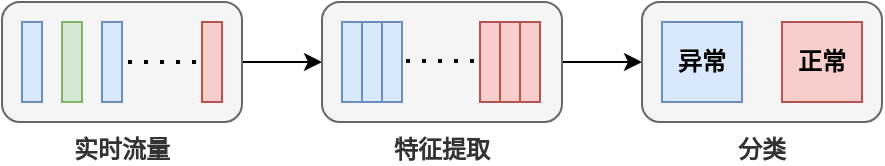<mxfile version="24.7.17">
  <diagram name="第 1 页" id="sRbYJeu1rpa0pzKRpUh5">
    <mxGraphModel dx="1213" dy="768" grid="1" gridSize="10" guides="1" tooltips="1" connect="1" arrows="1" fold="1" page="1" pageScale="1" pageWidth="827" pageHeight="1169" math="0" shadow="0">
      <root>
        <mxCell id="0" />
        <mxCell id="1" parent="0" />
        <mxCell id="yt6ttKddRfJb8Kh9T7G0-4" value="" style="edgeStyle=orthogonalEdgeStyle;rounded=0;orthogonalLoop=1;jettySize=auto;html=1;fontStyle=1" edge="1" parent="1" source="yt6ttKddRfJb8Kh9T7G0-1" target="yt6ttKddRfJb8Kh9T7G0-2">
          <mxGeometry relative="1" as="geometry" />
        </mxCell>
        <mxCell id="yt6ttKddRfJb8Kh9T7G0-1" value="实时流量" style="rounded=1;whiteSpace=wrap;html=1;verticalAlign=top;labelPosition=center;verticalLabelPosition=bottom;align=center;fillColor=#f5f5f5;fontColor=#333333;strokeColor=#666666;fontStyle=1" vertex="1" parent="1">
          <mxGeometry x="160" y="200" width="120" height="60" as="geometry" />
        </mxCell>
        <mxCell id="yt6ttKddRfJb8Kh9T7G0-5" value="" style="edgeStyle=orthogonalEdgeStyle;rounded=0;orthogonalLoop=1;jettySize=auto;html=1;fontStyle=1" edge="1" parent="1" source="yt6ttKddRfJb8Kh9T7G0-2" target="yt6ttKddRfJb8Kh9T7G0-3">
          <mxGeometry relative="1" as="geometry" />
        </mxCell>
        <mxCell id="yt6ttKddRfJb8Kh9T7G0-2" value="特征提取" style="rounded=1;whiteSpace=wrap;html=1;verticalAlign=top;labelPosition=center;verticalLabelPosition=bottom;align=center;fillColor=#f5f5f5;fontColor=#333333;strokeColor=#666666;fontStyle=1" vertex="1" parent="1">
          <mxGeometry x="320" y="200" width="120" height="60" as="geometry" />
        </mxCell>
        <mxCell id="yt6ttKddRfJb8Kh9T7G0-3" value="分类" style="rounded=1;whiteSpace=wrap;html=1;verticalAlign=top;labelPosition=center;verticalLabelPosition=bottom;align=center;fillColor=#f5f5f5;fontColor=#333333;strokeColor=#666666;fontStyle=1" vertex="1" parent="1">
          <mxGeometry x="480" y="200" width="120" height="60" as="geometry" />
        </mxCell>
        <mxCell id="yt6ttKddRfJb8Kh9T7G0-6" value="" style="rounded=0;whiteSpace=wrap;html=1;fillColor=#dae8fc;strokeColor=#6c8ebf;fontStyle=1" vertex="1" parent="1">
          <mxGeometry x="170" y="210" width="10" height="40" as="geometry" />
        </mxCell>
        <mxCell id="yt6ttKddRfJb8Kh9T7G0-7" value="" style="rounded=0;whiteSpace=wrap;html=1;fillColor=#d5e8d4;strokeColor=#82b366;fontStyle=1" vertex="1" parent="1">
          <mxGeometry x="190" y="210" width="10" height="40" as="geometry" />
        </mxCell>
        <mxCell id="yt6ttKddRfJb8Kh9T7G0-8" value="" style="rounded=0;whiteSpace=wrap;html=1;fillColor=#dae8fc;strokeColor=#6c8ebf;fontStyle=1" vertex="1" parent="1">
          <mxGeometry x="210" y="210" width="10" height="40" as="geometry" />
        </mxCell>
        <mxCell id="yt6ttKddRfJb8Kh9T7G0-10" value="" style="rounded=0;whiteSpace=wrap;html=1;fillColor=#f8cecc;strokeColor=#b85450;fontStyle=1" vertex="1" parent="1">
          <mxGeometry x="260" y="210" width="10" height="40" as="geometry" />
        </mxCell>
        <mxCell id="yt6ttKddRfJb8Kh9T7G0-14" value="" style="endArrow=none;dashed=1;html=1;dashPattern=1 3;strokeWidth=2;rounded=0;entryX=0;entryY=0.5;entryDx=0;entryDy=0;exitX=1;exitY=0.5;exitDx=0;exitDy=0;fontStyle=1" edge="1" parent="1">
          <mxGeometry width="50" height="50" relative="1" as="geometry">
            <mxPoint x="223" y="230" as="sourcePoint" />
            <mxPoint x="263" y="230" as="targetPoint" />
          </mxGeometry>
        </mxCell>
        <mxCell id="yt6ttKddRfJb8Kh9T7G0-15" value="" style="rounded=0;whiteSpace=wrap;html=1;fillColor=#dae8fc;strokeColor=#6c8ebf;fontStyle=1" vertex="1" parent="1">
          <mxGeometry x="330" y="210" width="10" height="40" as="geometry" />
        </mxCell>
        <mxCell id="yt6ttKddRfJb8Kh9T7G0-16" value="" style="rounded=0;whiteSpace=wrap;html=1;fillColor=#dae8fc;strokeColor=#6c8ebf;fontStyle=1" vertex="1" parent="1">
          <mxGeometry x="340" y="210" width="10" height="40" as="geometry" />
        </mxCell>
        <mxCell id="yt6ttKddRfJb8Kh9T7G0-17" value="" style="rounded=0;whiteSpace=wrap;html=1;fillColor=#dae8fc;strokeColor=#6c8ebf;fontStyle=1" vertex="1" parent="1">
          <mxGeometry x="350" y="210" width="10" height="40" as="geometry" />
        </mxCell>
        <mxCell id="yt6ttKddRfJb8Kh9T7G0-18" value="" style="rounded=0;whiteSpace=wrap;html=1;fillColor=#f8cecc;strokeColor=#b85450;fontStyle=1" vertex="1" parent="1">
          <mxGeometry x="399" y="210" width="10" height="40" as="geometry" />
        </mxCell>
        <mxCell id="yt6ttKddRfJb8Kh9T7G0-19" value="" style="rounded=0;whiteSpace=wrap;html=1;fillColor=#f8cecc;strokeColor=#b85450;fontStyle=1" vertex="1" parent="1">
          <mxGeometry x="409" y="210" width="10" height="40" as="geometry" />
        </mxCell>
        <mxCell id="yt6ttKddRfJb8Kh9T7G0-20" value="" style="rounded=0;whiteSpace=wrap;html=1;fillColor=#f8cecc;strokeColor=#b85450;fontStyle=1" vertex="1" parent="1">
          <mxGeometry x="419" y="210" width="10" height="40" as="geometry" />
        </mxCell>
        <mxCell id="yt6ttKddRfJb8Kh9T7G0-21" value="" style="endArrow=none;dashed=1;html=1;dashPattern=1 3;strokeWidth=2;rounded=0;entryX=0;entryY=0.5;entryDx=0;entryDy=0;exitX=1;exitY=0.5;exitDx=0;exitDy=0;fontStyle=1" edge="1" parent="1">
          <mxGeometry width="50" height="50" relative="1" as="geometry">
            <mxPoint x="362" y="229.5" as="sourcePoint" />
            <mxPoint x="402" y="229.5" as="targetPoint" />
          </mxGeometry>
        </mxCell>
        <mxCell id="yt6ttKddRfJb8Kh9T7G0-22" value="异常" style="rounded=0;whiteSpace=wrap;html=1;fillColor=#dae8fc;strokeColor=#6c8ebf;fontStyle=1" vertex="1" parent="1">
          <mxGeometry x="490" y="210" width="40" height="40" as="geometry" />
        </mxCell>
        <mxCell id="yt6ttKddRfJb8Kh9T7G0-24" value="正常" style="rounded=0;whiteSpace=wrap;html=1;fillColor=#f8cecc;strokeColor=#b85450;fontStyle=1" vertex="1" parent="1">
          <mxGeometry x="550" y="210" width="40" height="40" as="geometry" />
        </mxCell>
      </root>
    </mxGraphModel>
  </diagram>
</mxfile>
